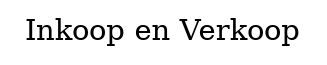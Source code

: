 digraph "class diagram of InkoopEnVerkoop" {
	graph [bgcolor=white,
		label="Inkoop en Verkoop",
		rankdir=LR
	];
	node [label="\N"];
	edge [fontsize=11,
		minlen=4
	];
}
